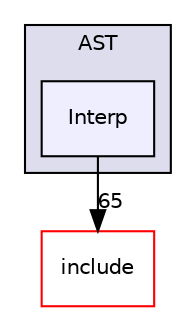 digraph "lib/AST/Interp" {
  bgcolor=transparent;
  compound=true
  node [ fontsize="10", fontname="Helvetica"];
  edge [ labelfontsize="10", labelfontname="Helvetica"];
  subgraph clusterdir_be95c164085cbd90049652f7bab3dca9 {
    graph [ bgcolor="#ddddee", pencolor="black", label="AST" fontname="Helvetica", fontsize="10", URL="dir_be95c164085cbd90049652f7bab3dca9.html"]
  dir_019c83f51184ccc565fb812fea543dc2 [shape=box, label="Interp", style="filled", fillcolor="#eeeeff", pencolor="black", URL="dir_019c83f51184ccc565fb812fea543dc2.html"];
  }
  dir_d44c64559bbebec7f509842c48db8b23 [shape=box label="include" color="red" URL="dir_d44c64559bbebec7f509842c48db8b23.html"];
  dir_019c83f51184ccc565fb812fea543dc2->dir_d44c64559bbebec7f509842c48db8b23 [headlabel="65", labeldistance=1.5 headhref="dir_000104_000001.html"];
}
